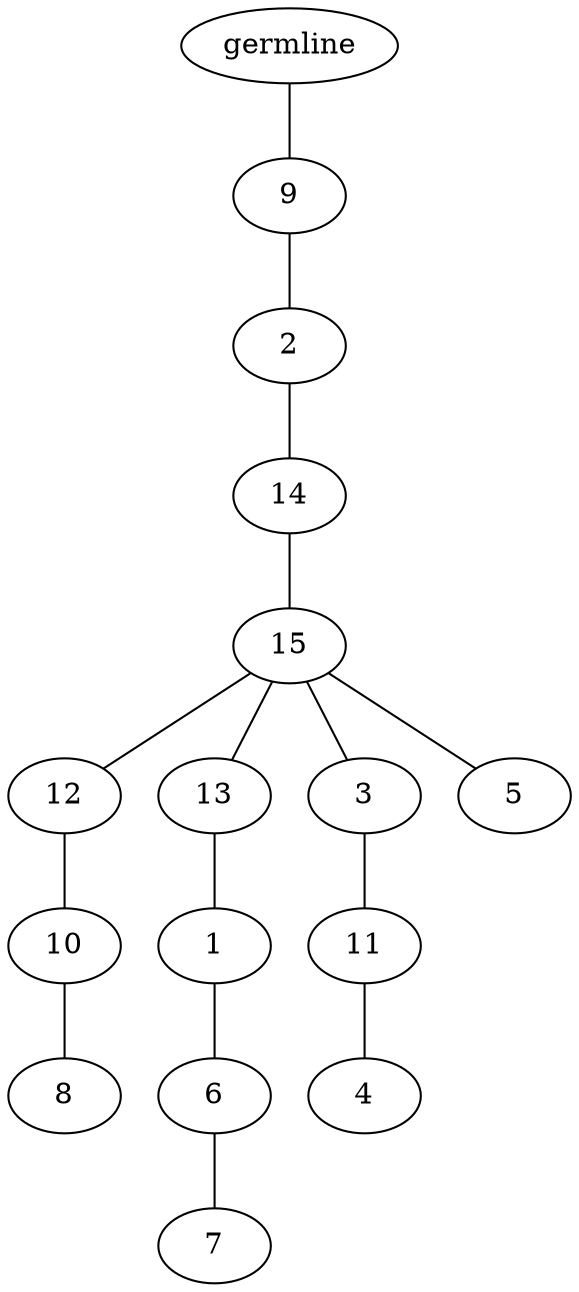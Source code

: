 graph tree {
    "140668569371168" [label="germline"];
    "140668569501024" [label="9"];
    "140668569360368" [label="2"];
    "140668569359936" [label="14"];
    "140668569360128" [label="15"];
    "140668569360416" [label="12"];
    "140668569360800" [label="10"];
    "140668569499920" [label="8"];
    "140668569361328" [label="13"];
    "140668569360944" [label="1"];
    "140668569361232" [label="6"];
    "140668569361664" [label="7"];
    "140668569361520" [label="3"];
    "140668569360608" [label="11"];
    "140668569361952" [label="4"];
    "140668569360560" [label="5"];
    "140668569371168" -- "140668569501024";
    "140668569501024" -- "140668569360368";
    "140668569360368" -- "140668569359936";
    "140668569359936" -- "140668569360128";
    "140668569360128" -- "140668569360416";
    "140668569360128" -- "140668569361328";
    "140668569360128" -- "140668569361520";
    "140668569360128" -- "140668569360560";
    "140668569360416" -- "140668569360800";
    "140668569360800" -- "140668569499920";
    "140668569361328" -- "140668569360944";
    "140668569360944" -- "140668569361232";
    "140668569361232" -- "140668569361664";
    "140668569361520" -- "140668569360608";
    "140668569360608" -- "140668569361952";
}
